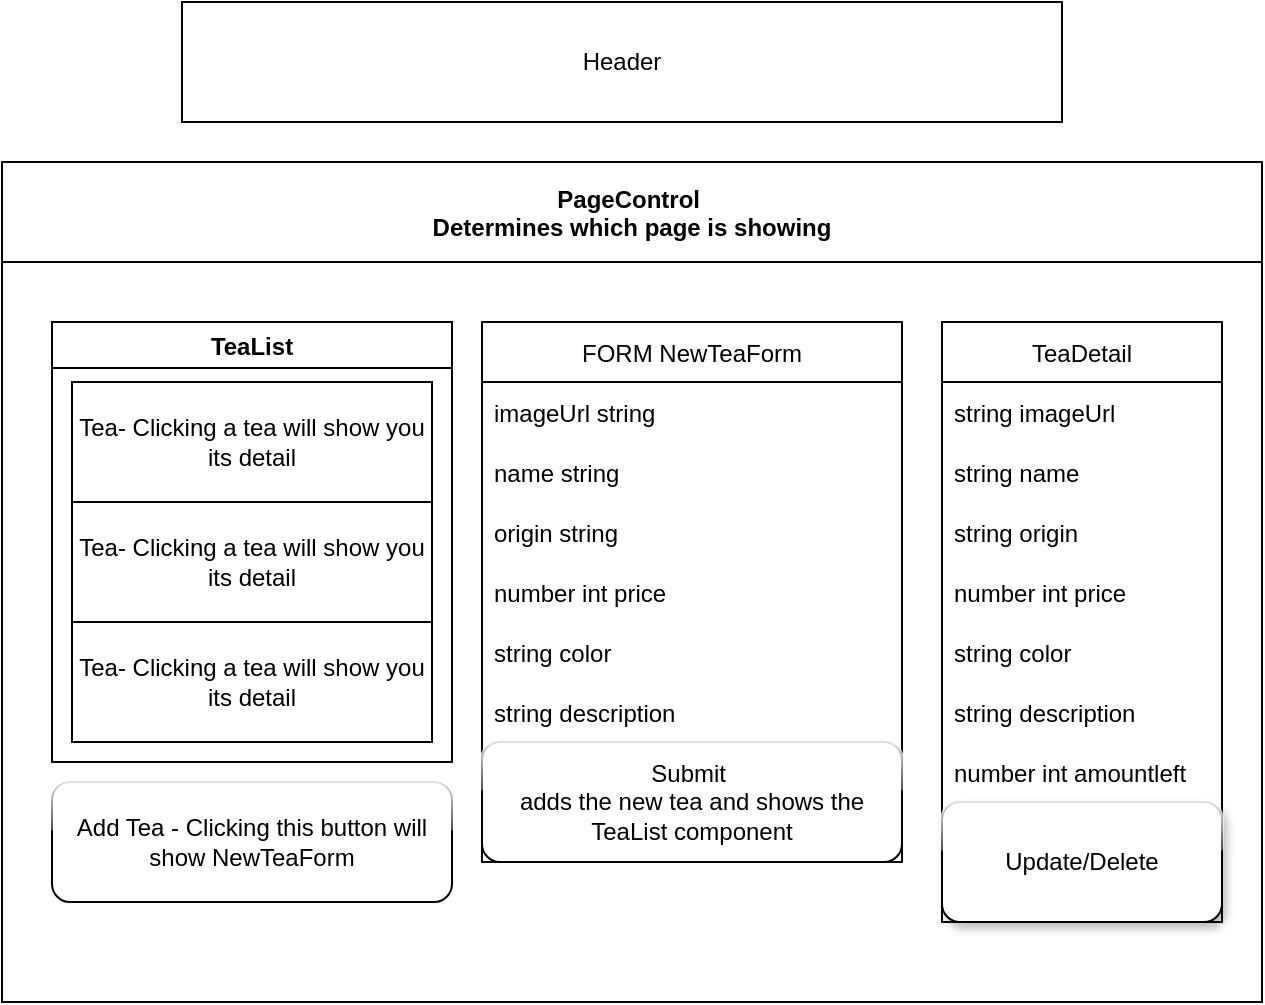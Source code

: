 <mxfile>
    <diagram id="dx8eaRTqePhe5Sy6AJj_" name="Page-1">
        <mxGraphModel dx="412" dy="1502" grid="1" gridSize="10" guides="1" tooltips="1" connect="1" arrows="1" fold="1" page="1" pageScale="1" pageWidth="850" pageHeight="1100" math="0" shadow="0">
            <root>
                <mxCell id="0"/>
                <mxCell id="1" parent="0"/>
                <mxCell id="3" value="Header" style="rounded=0;whiteSpace=wrap;html=1;" vertex="1" parent="1">
                    <mxGeometry x="200" y="-1050" width="440" height="60" as="geometry"/>
                </mxCell>
                <mxCell id="6" value="PageControl &#10;Determines which page is showing" style="swimlane;startSize=50;swimlaneFillColor=default;" vertex="1" parent="1">
                    <mxGeometry x="110" y="-970" width="630" height="420" as="geometry"/>
                </mxCell>
                <mxCell id="7" value="TeaList" style="swimlane;" vertex="1" parent="6">
                    <mxGeometry x="25" y="80" width="200" height="220" as="geometry"/>
                </mxCell>
                <mxCell id="19" value="Tea- Clicking a tea will show you its detail" style="rounded=0;whiteSpace=wrap;html=1;" vertex="1" parent="7">
                    <mxGeometry x="10" y="30" width="180" height="60" as="geometry"/>
                </mxCell>
                <mxCell id="21" value="Tea- Clicking a tea will show you its detail" style="rounded=0;whiteSpace=wrap;html=1;" vertex="1" parent="7">
                    <mxGeometry x="10" y="90" width="180" height="60" as="geometry"/>
                </mxCell>
                <mxCell id="22" value="Tea- Clicking a tea will show you its detail" style="rounded=0;whiteSpace=wrap;html=1;" vertex="1" parent="7">
                    <mxGeometry x="10" y="150" width="180" height="60" as="geometry"/>
                </mxCell>
                <mxCell id="13" value="FORM NewTeaForm" style="swimlane;fontStyle=0;childLayout=stackLayout;horizontal=1;startSize=30;horizontalStack=0;resizeParent=1;resizeParentMax=0;resizeLast=0;collapsible=1;marginBottom=0;" vertex="1" parent="6">
                    <mxGeometry x="240" y="80" width="210" height="270" as="geometry"/>
                </mxCell>
                <mxCell id="44" value="imageUrl string" style="text;strokeColor=none;fillColor=none;align=left;verticalAlign=middle;spacingLeft=4;spacingRight=4;overflow=hidden;points=[[0,0.5],[1,0.5]];portConstraint=eastwest;rotatable=0;rounded=1;shadow=1;glass=1;" vertex="1" parent="13">
                    <mxGeometry y="30" width="210" height="30" as="geometry"/>
                </mxCell>
                <mxCell id="14" value="name string" style="text;strokeColor=none;fillColor=none;align=left;verticalAlign=middle;spacingLeft=4;spacingRight=4;overflow=hidden;points=[[0,0.5],[1,0.5]];portConstraint=eastwest;rotatable=0;" vertex="1" parent="13">
                    <mxGeometry y="60" width="210" height="30" as="geometry"/>
                </mxCell>
                <mxCell id="15" value="origin string" style="text;strokeColor=none;fillColor=none;align=left;verticalAlign=middle;spacingLeft=4;spacingRight=4;overflow=hidden;points=[[0,0.5],[1,0.5]];portConstraint=eastwest;rotatable=0;" vertex="1" parent="13">
                    <mxGeometry y="90" width="210" height="30" as="geometry"/>
                </mxCell>
                <mxCell id="46" value="number int price" style="text;strokeColor=none;fillColor=none;align=left;verticalAlign=middle;spacingLeft=4;spacingRight=4;overflow=hidden;points=[[0,0.5],[1,0.5]];portConstraint=eastwest;rotatable=0;" vertex="1" parent="13">
                    <mxGeometry y="120" width="210" height="30" as="geometry"/>
                </mxCell>
                <mxCell id="47" value="string color" style="text;strokeColor=none;fillColor=none;align=left;verticalAlign=middle;spacingLeft=4;spacingRight=4;overflow=hidden;points=[[0,0.5],[1,0.5]];portConstraint=eastwest;rotatable=0;" vertex="1" parent="13">
                    <mxGeometry y="150" width="210" height="30" as="geometry"/>
                </mxCell>
                <mxCell id="48" value="string description" style="text;strokeColor=none;fillColor=none;align=left;verticalAlign=middle;spacingLeft=4;spacingRight=4;overflow=hidden;points=[[0,0.5],[1,0.5]];portConstraint=eastwest;rotatable=0;rounded=1;shadow=1;glass=1;" vertex="1" parent="13">
                    <mxGeometry y="180" width="210" height="30" as="geometry"/>
                </mxCell>
                <mxCell id="18" value="Submit&amp;nbsp;&lt;br&gt;adds the new tea and shows the TeaList component" style="rounded=1;whiteSpace=wrap;html=1;perimeterSpacing=0;glass=1;" vertex="1" parent="13">
                    <mxGeometry y="210" width="210" height="60" as="geometry"/>
                </mxCell>
                <mxCell id="20" value="Add Tea - Clicking this button will show NewTeaForm" style="rounded=1;whiteSpace=wrap;html=1;glass=1;" vertex="1" parent="6">
                    <mxGeometry x="25" y="310" width="200" height="60" as="geometry"/>
                </mxCell>
                <mxCell id="35" value="TeaDetail" style="swimlane;fontStyle=0;childLayout=stackLayout;horizontal=1;startSize=30;horizontalStack=0;resizeParent=1;resizeParentMax=0;resizeLast=0;collapsible=1;marginBottom=0;" vertex="1" parent="6">
                    <mxGeometry x="470" y="80" width="140" height="300" as="geometry"/>
                </mxCell>
                <mxCell id="45" value="string imageUrl" style="text;strokeColor=none;fillColor=none;align=left;verticalAlign=middle;spacingLeft=4;spacingRight=4;overflow=hidden;points=[[0,0.5],[1,0.5]];portConstraint=eastwest;rotatable=0;rounded=1;shadow=1;glass=1;" vertex="1" parent="35">
                    <mxGeometry y="30" width="140" height="30" as="geometry"/>
                </mxCell>
                <mxCell id="36" value="string name" style="text;strokeColor=none;fillColor=none;align=left;verticalAlign=middle;spacingLeft=4;spacingRight=4;overflow=hidden;points=[[0,0.5],[1,0.5]];portConstraint=eastwest;rotatable=0;" vertex="1" parent="35">
                    <mxGeometry y="60" width="140" height="30" as="geometry"/>
                </mxCell>
                <mxCell id="37" value="string origin" style="text;strokeColor=none;fillColor=none;align=left;verticalAlign=middle;spacingLeft=4;spacingRight=4;overflow=hidden;points=[[0,0.5],[1,0.5]];portConstraint=eastwest;rotatable=0;" vertex="1" parent="35">
                    <mxGeometry y="90" width="140" height="30" as="geometry"/>
                </mxCell>
                <mxCell id="38" value="number int price" style="text;strokeColor=none;fillColor=none;align=left;verticalAlign=middle;spacingLeft=4;spacingRight=4;overflow=hidden;points=[[0,0.5],[1,0.5]];portConstraint=eastwest;rotatable=0;" vertex="1" parent="35">
                    <mxGeometry y="120" width="140" height="30" as="geometry"/>
                </mxCell>
                <mxCell id="40" value="string color" style="text;strokeColor=none;fillColor=none;align=left;verticalAlign=middle;spacingLeft=4;spacingRight=4;overflow=hidden;points=[[0,0.5],[1,0.5]];portConstraint=eastwest;rotatable=0;" vertex="1" parent="35">
                    <mxGeometry y="150" width="140" height="30" as="geometry"/>
                </mxCell>
                <mxCell id="43" value="string description" style="text;strokeColor=none;fillColor=none;align=left;verticalAlign=middle;spacingLeft=4;spacingRight=4;overflow=hidden;points=[[0,0.5],[1,0.5]];portConstraint=eastwest;rotatable=0;rounded=1;shadow=1;glass=1;" vertex="1" parent="35">
                    <mxGeometry y="180" width="140" height="30" as="geometry"/>
                </mxCell>
                <mxCell id="41" value="number int amountleft" style="text;strokeColor=none;fillColor=none;align=left;verticalAlign=middle;spacingLeft=4;spacingRight=4;overflow=hidden;points=[[0,0.5],[1,0.5]];portConstraint=eastwest;rotatable=0;" vertex="1" parent="35">
                    <mxGeometry y="210" width="140" height="30" as="geometry"/>
                </mxCell>
                <mxCell id="39" value="Update/Delete" style="rounded=1;whiteSpace=wrap;html=1;shadow=1;glass=1;" vertex="1" parent="35">
                    <mxGeometry y="240" width="140" height="60" as="geometry"/>
                </mxCell>
            </root>
        </mxGraphModel>
    </diagram>
</mxfile>